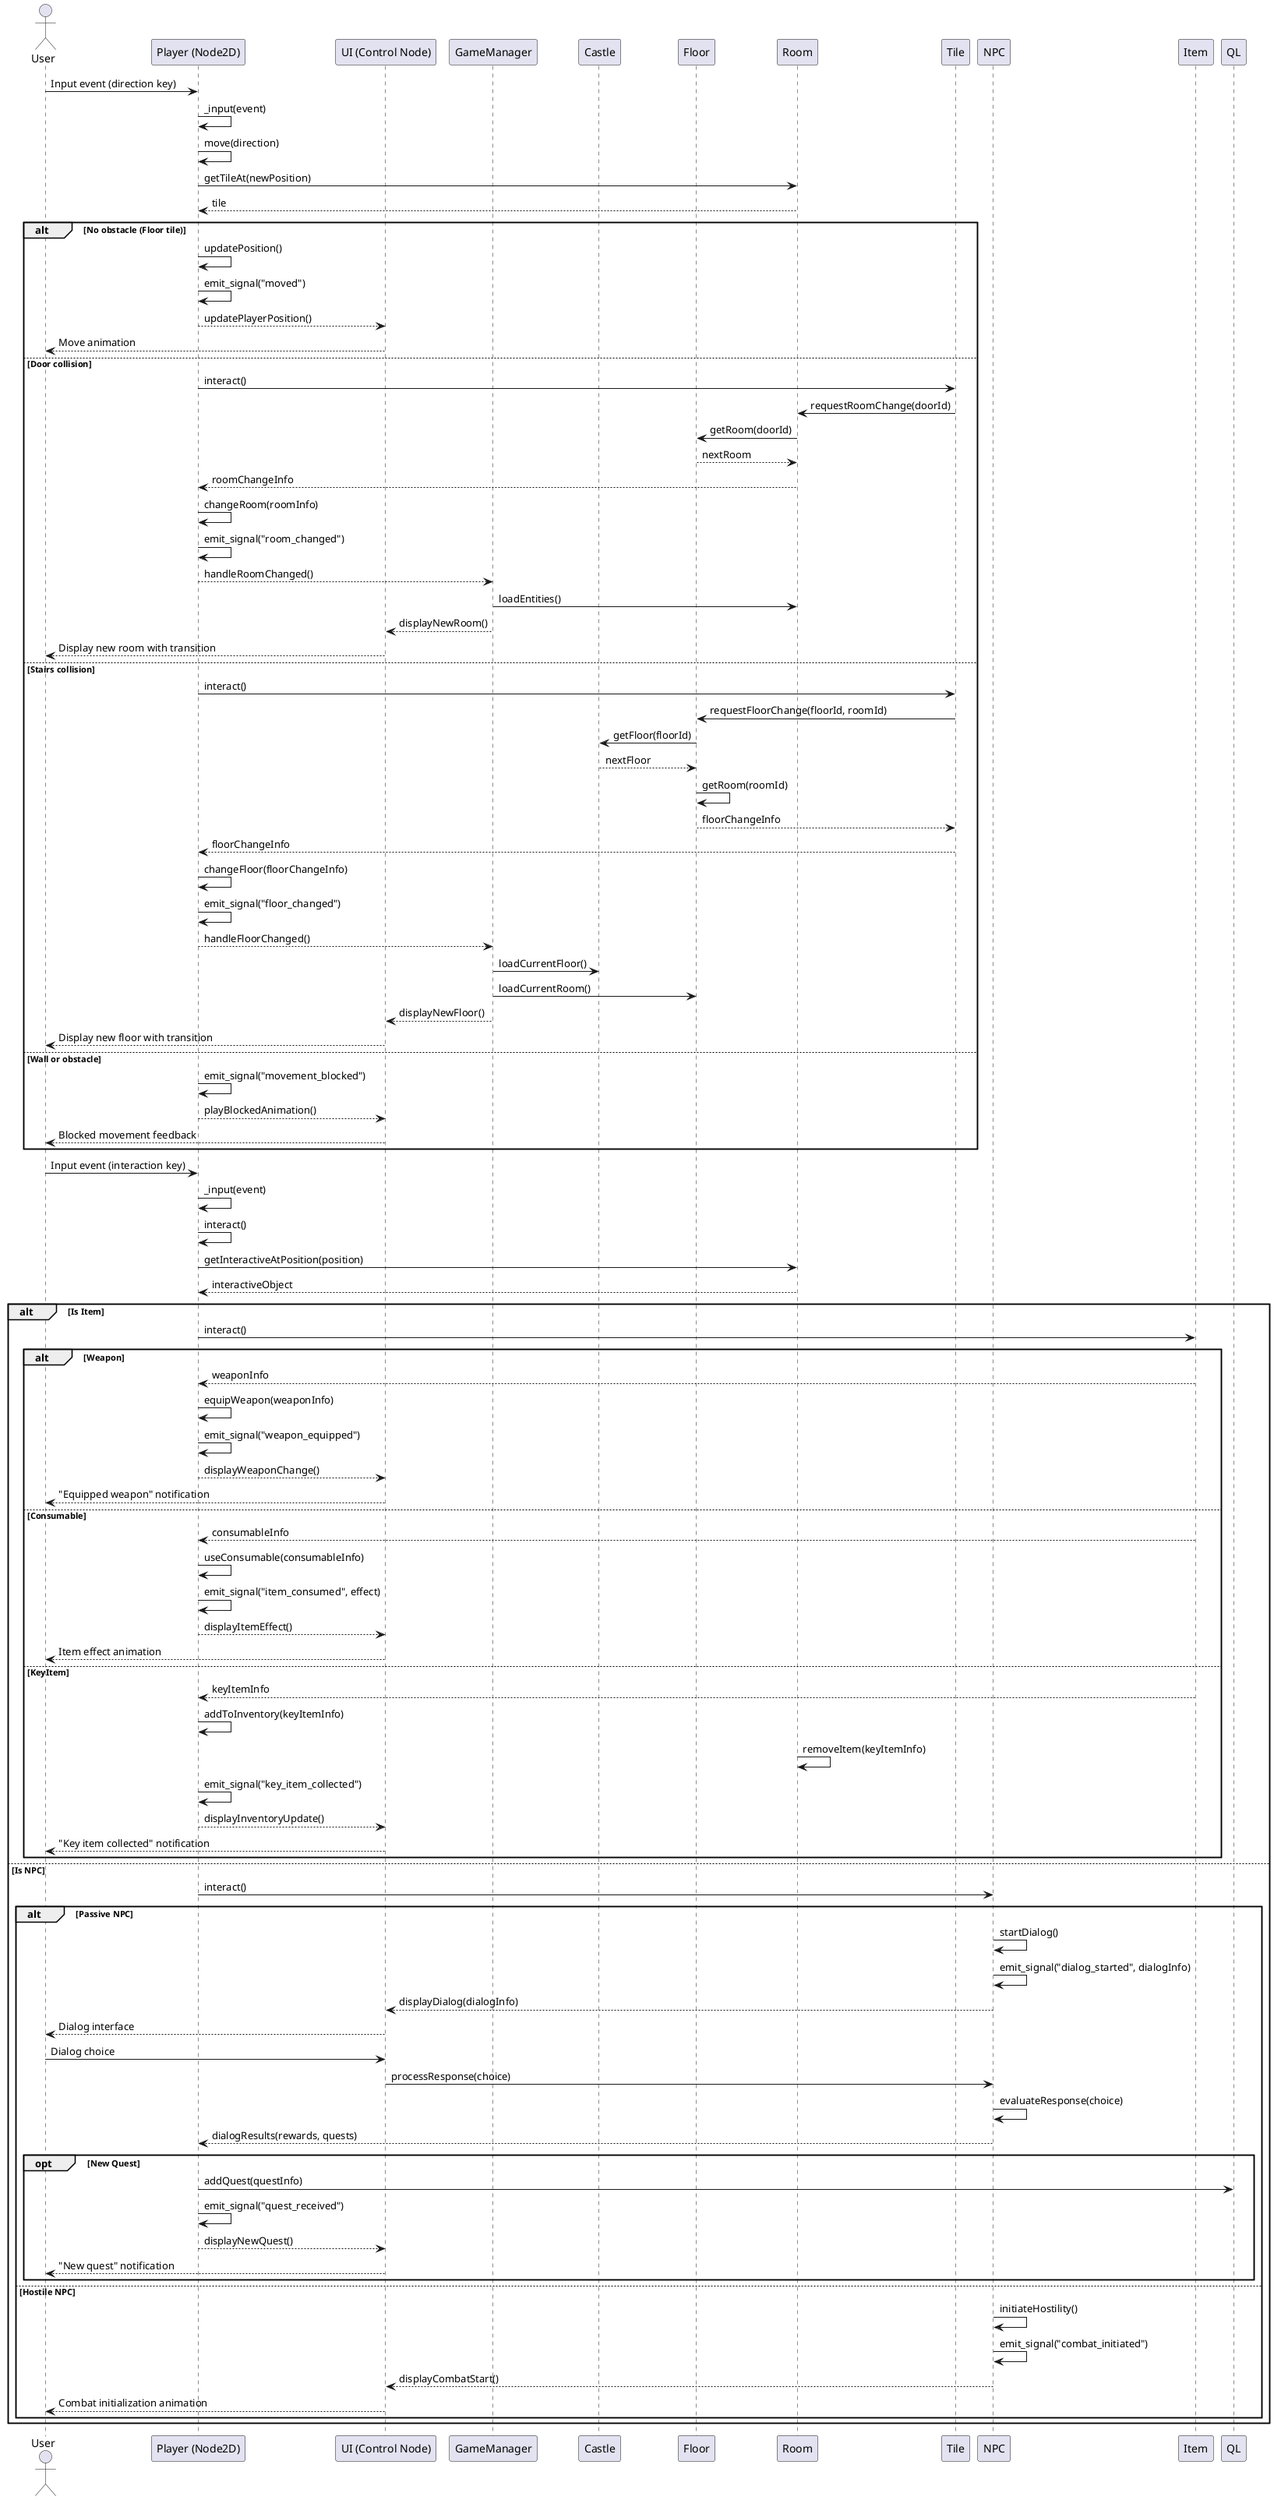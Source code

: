 @startuml
actor User
participant "Player (Node2D)" as P
participant "UI (Control Node)" as UI
participant GameManager as GM
participant Castle as C
participant Floor as F
participant Room as R
participant Tile as T
participant NPC as N
participant Item as I

User -> P: Input event (direction key)
P -> P: _input(event)
P -> P: move(direction)
P -> R: getTileAt(newPosition)
R --> P: tile

alt No obstacle (Floor tile)
    P -> P: updatePosition()
    P -> P: emit_signal("moved")
    P --> UI: updatePlayerPosition()
    UI --> User: Move animation
else Door collision
    P -> T: interact()
    T -> R: requestRoomChange(doorId)
    R -> F: getRoom(doorId)
    F --> R: nextRoom
    R --> P: roomChangeInfo
    P -> P: changeRoom(roomInfo)
    P -> P: emit_signal("room_changed")
    P --> GM: handleRoomChanged()
    GM -> R: loadEntities()
    GM --> UI: displayNewRoom()
    UI --> User: Display new room with transition
else Stairs collision
    P -> T: interact()
    T -> F: requestFloorChange(floorId, roomId)
    F -> C: getFloor(floorId)
    C --> F: nextFloor
    F -> F: getRoom(roomId)
    F --> T: floorChangeInfo
    T --> P: floorChangeInfo
    P -> P: changeFloor(floorChangeInfo)
    P -> P: emit_signal("floor_changed")
    P --> GM: handleFloorChanged()
    GM -> C: loadCurrentFloor()
    GM -> F: loadCurrentRoom()
    GM --> UI: displayNewFloor()
    UI --> User: Display new floor with transition
else Wall or obstacle
    P -> P: emit_signal("movement_blocked")
    P --> UI: playBlockedAnimation()
    UI --> User: Blocked movement feedback
end

User -> P: Input event (interaction key)
P -> P: _input(event)
P -> P: interact()
P -> R: getInteractiveAtPosition(position)
R --> P: interactiveObject

alt Is Item
    P -> I: interact()
    
    alt Weapon
        I --> P: weaponInfo
        P -> P: equipWeapon(weaponInfo)
        P -> P: emit_signal("weapon_equipped")
        P --> UI: displayWeaponChange()
        UI --> User: "Equipped weapon" notification
    else Consumable
        I --> P: consumableInfo
        P -> P: useConsumable(consumableInfo)
        P -> P: emit_signal("item_consumed", effect)
        P --> UI: displayItemEffect()
        UI --> User: Item effect animation
    else KeyItem
        I --> P: keyItemInfo
        P -> P: addToInventory(keyItemInfo)
        R -> R: removeItem(keyItemInfo)
        P -> P: emit_signal("key_item_collected")
        P --> UI: displayInventoryUpdate()
        UI --> User: "Key item collected" notification
    end
else Is NPC
    P -> N: interact()
    
    alt Passive NPC
        N -> N: startDialog()
        N -> N: emit_signal("dialog_started", dialogInfo)
        N --> UI: displayDialog(dialogInfo)
        UI --> User: Dialog interface
        
        User -> UI: Dialog choice
        UI -> N: processResponse(choice)
        N -> N: evaluateResponse(choice)
        N --> P: dialogResults(rewards, quests)
        
        opt New Quest
            P -> QL: addQuest(questInfo)
            P -> P: emit_signal("quest_received")
            P --> UI: displayNewQuest()
            UI --> User: "New quest" notification
        end
    else Hostile NPC
        N -> N: initiateHostility()
        N -> N: emit_signal("combat_initiated")
        N --> UI: displayCombatStart()
        UI --> User: Combat initialization animation
    end
end
@enduml

